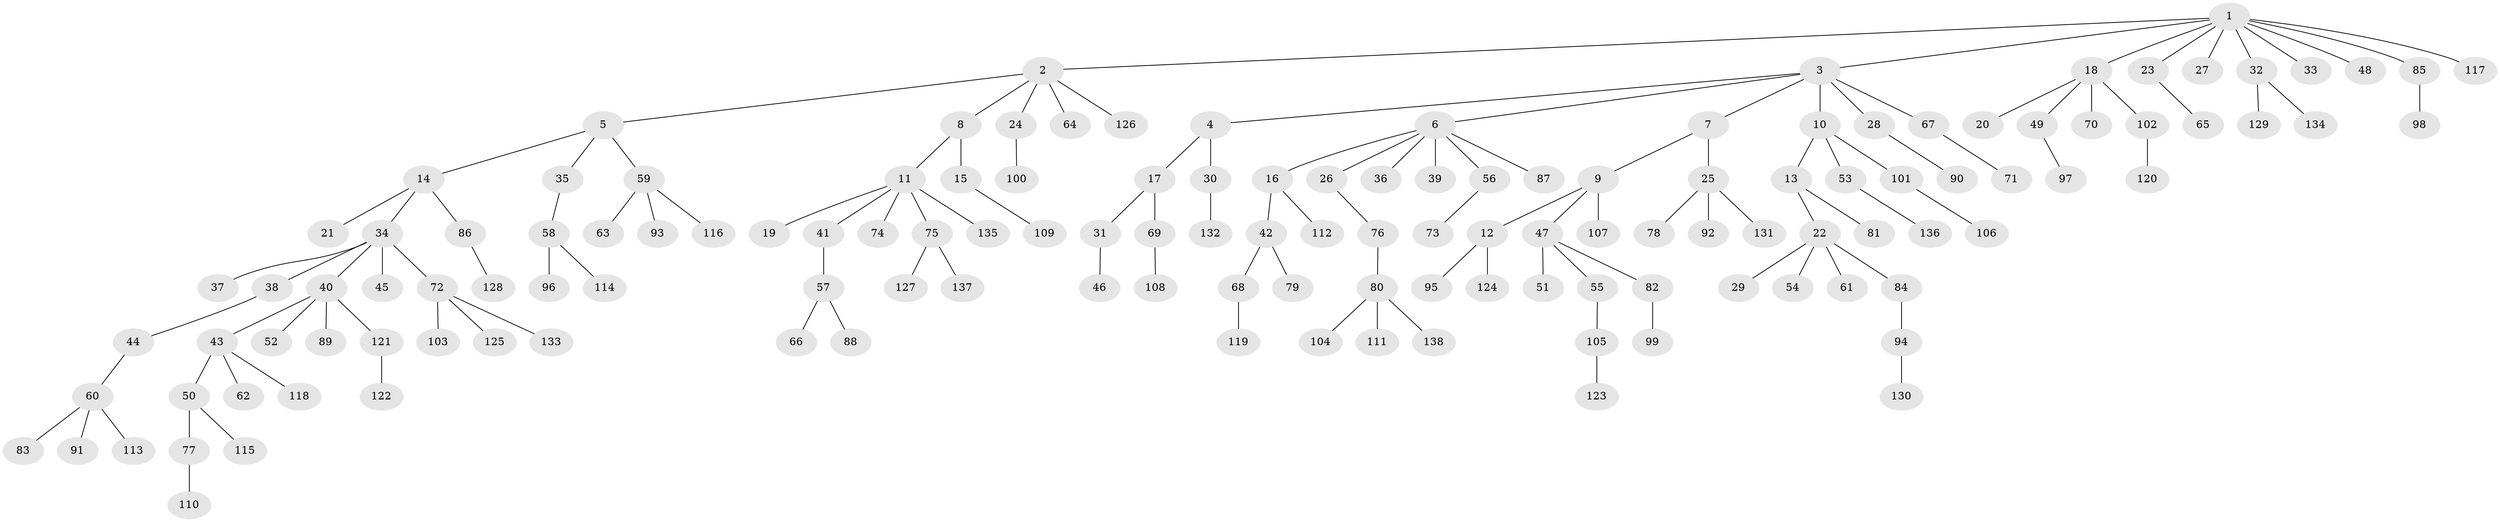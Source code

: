 // coarse degree distribution, {1: 0.8181818181818182, 2: 0.14545454545454545, 3: 0.01818181818181818, 44: 0.01818181818181818}
// Generated by graph-tools (version 1.1) at 2025/56/03/04/25 21:56:48]
// undirected, 138 vertices, 137 edges
graph export_dot {
graph [start="1"]
  node [color=gray90,style=filled];
  1;
  2;
  3;
  4;
  5;
  6;
  7;
  8;
  9;
  10;
  11;
  12;
  13;
  14;
  15;
  16;
  17;
  18;
  19;
  20;
  21;
  22;
  23;
  24;
  25;
  26;
  27;
  28;
  29;
  30;
  31;
  32;
  33;
  34;
  35;
  36;
  37;
  38;
  39;
  40;
  41;
  42;
  43;
  44;
  45;
  46;
  47;
  48;
  49;
  50;
  51;
  52;
  53;
  54;
  55;
  56;
  57;
  58;
  59;
  60;
  61;
  62;
  63;
  64;
  65;
  66;
  67;
  68;
  69;
  70;
  71;
  72;
  73;
  74;
  75;
  76;
  77;
  78;
  79;
  80;
  81;
  82;
  83;
  84;
  85;
  86;
  87;
  88;
  89;
  90;
  91;
  92;
  93;
  94;
  95;
  96;
  97;
  98;
  99;
  100;
  101;
  102;
  103;
  104;
  105;
  106;
  107;
  108;
  109;
  110;
  111;
  112;
  113;
  114;
  115;
  116;
  117;
  118;
  119;
  120;
  121;
  122;
  123;
  124;
  125;
  126;
  127;
  128;
  129;
  130;
  131;
  132;
  133;
  134;
  135;
  136;
  137;
  138;
  1 -- 2;
  1 -- 3;
  1 -- 18;
  1 -- 23;
  1 -- 27;
  1 -- 32;
  1 -- 33;
  1 -- 48;
  1 -- 85;
  1 -- 117;
  2 -- 5;
  2 -- 8;
  2 -- 24;
  2 -- 64;
  2 -- 126;
  3 -- 4;
  3 -- 6;
  3 -- 7;
  3 -- 10;
  3 -- 28;
  3 -- 67;
  4 -- 17;
  4 -- 30;
  5 -- 14;
  5 -- 35;
  5 -- 59;
  6 -- 16;
  6 -- 26;
  6 -- 36;
  6 -- 39;
  6 -- 56;
  6 -- 87;
  7 -- 9;
  7 -- 25;
  8 -- 11;
  8 -- 15;
  9 -- 12;
  9 -- 47;
  9 -- 107;
  10 -- 13;
  10 -- 53;
  10 -- 101;
  11 -- 19;
  11 -- 41;
  11 -- 74;
  11 -- 75;
  11 -- 135;
  12 -- 95;
  12 -- 124;
  13 -- 22;
  13 -- 81;
  14 -- 21;
  14 -- 34;
  14 -- 86;
  15 -- 109;
  16 -- 42;
  16 -- 112;
  17 -- 31;
  17 -- 69;
  18 -- 20;
  18 -- 49;
  18 -- 70;
  18 -- 102;
  22 -- 29;
  22 -- 54;
  22 -- 61;
  22 -- 84;
  23 -- 65;
  24 -- 100;
  25 -- 78;
  25 -- 92;
  25 -- 131;
  26 -- 76;
  28 -- 90;
  30 -- 132;
  31 -- 46;
  32 -- 129;
  32 -- 134;
  34 -- 37;
  34 -- 38;
  34 -- 40;
  34 -- 45;
  34 -- 72;
  35 -- 58;
  38 -- 44;
  40 -- 43;
  40 -- 52;
  40 -- 89;
  40 -- 121;
  41 -- 57;
  42 -- 68;
  42 -- 79;
  43 -- 50;
  43 -- 62;
  43 -- 118;
  44 -- 60;
  47 -- 51;
  47 -- 55;
  47 -- 82;
  49 -- 97;
  50 -- 77;
  50 -- 115;
  53 -- 136;
  55 -- 105;
  56 -- 73;
  57 -- 66;
  57 -- 88;
  58 -- 96;
  58 -- 114;
  59 -- 63;
  59 -- 93;
  59 -- 116;
  60 -- 83;
  60 -- 91;
  60 -- 113;
  67 -- 71;
  68 -- 119;
  69 -- 108;
  72 -- 103;
  72 -- 125;
  72 -- 133;
  75 -- 127;
  75 -- 137;
  76 -- 80;
  77 -- 110;
  80 -- 104;
  80 -- 111;
  80 -- 138;
  82 -- 99;
  84 -- 94;
  85 -- 98;
  86 -- 128;
  94 -- 130;
  101 -- 106;
  102 -- 120;
  105 -- 123;
  121 -- 122;
}
